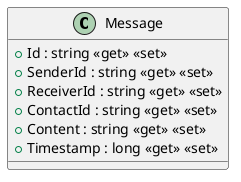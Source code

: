 @startuml
class Message {
    + Id : string <<get>> <<set>>
    + SenderId : string <<get>> <<set>>
    + ReceiverId : string <<get>> <<set>>
    + ContactId : string <<get>> <<set>>
    + Content : string <<get>> <<set>>
    + Timestamp : long <<get>> <<set>>
}
@enduml
